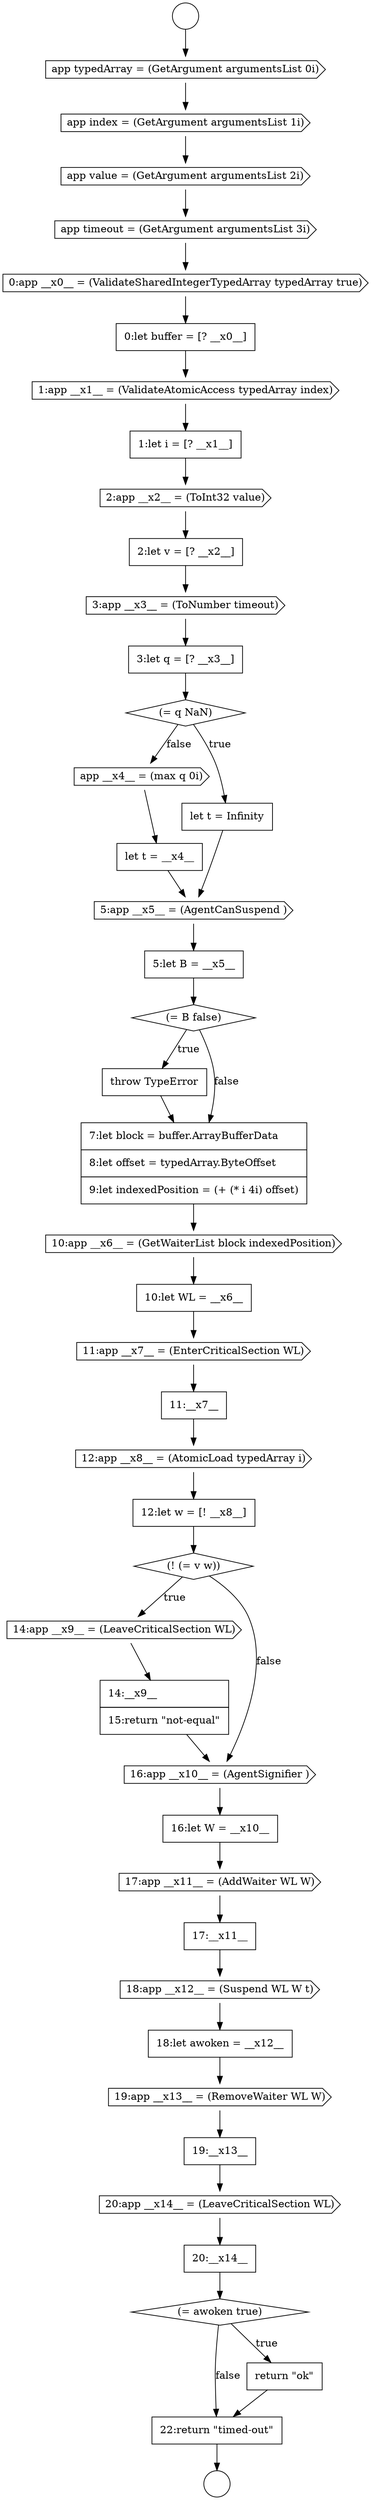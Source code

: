 digraph {
  node16236 [shape=diamond, label=<<font color="black">(! (= v w))</font>> color="black" fillcolor="white" style=filled]
  node16211 [shape=cds, label=<<font color="black">app value = (GetArgument argumentsList 2i)</font>> color="black" fillcolor="white" style=filled]
  node16223 [shape=cds, label=<<font color="black">app __x4__ = (max q 0i)</font>> color="black" fillcolor="white" style=filled]
  node16244 [shape=none, margin=0, label=<<font color="black">
    <table border="0" cellborder="1" cellspacing="0" cellpadding="10">
      <tr><td align="left">18:let awoken = __x12__</td></tr>
    </table>
  </font>> color="black" fillcolor="white" style=filled]
  node16219 [shape=cds, label=<<font color="black">3:app __x3__ = (ToNumber timeout)</font>> color="black" fillcolor="white" style=filled]
  node16227 [shape=diamond, label=<<font color="black">(= B false)</font>> color="black" fillcolor="white" style=filled]
  node16247 [shape=cds, label=<<font color="black">20:app __x14__ = (LeaveCriticalSection WL)</font>> color="black" fillcolor="white" style=filled]
  node16237 [shape=cds, label=<<font color="black">14:app __x9__ = (LeaveCriticalSection WL)</font>> color="black" fillcolor="white" style=filled]
  node16220 [shape=none, margin=0, label=<<font color="black">
    <table border="0" cellborder="1" cellspacing="0" cellpadding="10">
      <tr><td align="left">3:let q = [? __x3__]</td></tr>
    </table>
  </font>> color="black" fillcolor="white" style=filled]
  node16233 [shape=none, margin=0, label=<<font color="black">
    <table border="0" cellborder="1" cellspacing="0" cellpadding="10">
      <tr><td align="left">11:__x7__</td></tr>
    </table>
  </font>> color="black" fillcolor="white" style=filled]
  node16209 [shape=cds, label=<<font color="black">app typedArray = (GetArgument argumentsList 0i)</font>> color="black" fillcolor="white" style=filled]
  node16246 [shape=none, margin=0, label=<<font color="black">
    <table border="0" cellborder="1" cellspacing="0" cellpadding="10">
      <tr><td align="left">19:__x13__</td></tr>
    </table>
  </font>> color="black" fillcolor="white" style=filled]
  node16221 [shape=diamond, label=<<font color="black">(= q NaN)</font>> color="black" fillcolor="white" style=filled]
  node16230 [shape=cds, label=<<font color="black">10:app __x6__ = (GetWaiterList block indexedPosition)</font>> color="black" fillcolor="white" style=filled]
  node16245 [shape=cds, label=<<font color="black">19:app __x13__ = (RemoveWaiter WL W)</font>> color="black" fillcolor="white" style=filled]
  node16225 [shape=cds, label=<<font color="black">5:app __x5__ = (AgentCanSuspend )</font>> color="black" fillcolor="white" style=filled]
  node16218 [shape=none, margin=0, label=<<font color="black">
    <table border="0" cellborder="1" cellspacing="0" cellpadding="10">
      <tr><td align="left">2:let v = [? __x2__]</td></tr>
    </table>
  </font>> color="black" fillcolor="white" style=filled]
  node16239 [shape=cds, label=<<font color="black">16:app __x10__ = (AgentSignifier )</font>> color="black" fillcolor="white" style=filled]
  node16216 [shape=none, margin=0, label=<<font color="black">
    <table border="0" cellborder="1" cellspacing="0" cellpadding="10">
      <tr><td align="left">1:let i = [? __x1__]</td></tr>
    </table>
  </font>> color="black" fillcolor="white" style=filled]
  node16243 [shape=cds, label=<<font color="black">18:app __x12__ = (Suspend WL W t)</font>> color="black" fillcolor="white" style=filled]
  node16248 [shape=none, margin=0, label=<<font color="black">
    <table border="0" cellborder="1" cellspacing="0" cellpadding="10">
      <tr><td align="left">20:__x14__</td></tr>
    </table>
  </font>> color="black" fillcolor="white" style=filled]
  node16228 [shape=none, margin=0, label=<<font color="black">
    <table border="0" cellborder="1" cellspacing="0" cellpadding="10">
      <tr><td align="left">throw TypeError</td></tr>
    </table>
  </font>> color="black" fillcolor="white" style=filled]
  node16229 [shape=none, margin=0, label=<<font color="black">
    <table border="0" cellborder="1" cellspacing="0" cellpadding="10">
      <tr><td align="left">7:let block = buffer.ArrayBufferData</td></tr>
      <tr><td align="left">8:let offset = typedArray.ByteOffset</td></tr>
      <tr><td align="left">9:let indexedPosition = (+ (* i 4i) offset)</td></tr>
    </table>
  </font>> color="black" fillcolor="white" style=filled]
  node16251 [shape=none, margin=0, label=<<font color="black">
    <table border="0" cellborder="1" cellspacing="0" cellpadding="10">
      <tr><td align="left">22:return &quot;timed-out&quot;</td></tr>
    </table>
  </font>> color="black" fillcolor="white" style=filled]
  node16240 [shape=none, margin=0, label=<<font color="black">
    <table border="0" cellborder="1" cellspacing="0" cellpadding="10">
      <tr><td align="left">16:let W = __x10__</td></tr>
    </table>
  </font>> color="black" fillcolor="white" style=filled]
  node16208 [shape=circle label=" " color="black" fillcolor="white" style=filled]
  node16210 [shape=cds, label=<<font color="black">app index = (GetArgument argumentsList 1i)</font>> color="black" fillcolor="white" style=filled]
  node16215 [shape=cds, label=<<font color="black">1:app __x1__ = (ValidateAtomicAccess typedArray index)</font>> color="black" fillcolor="white" style=filled]
  node16232 [shape=cds, label=<<font color="black">11:app __x7__ = (EnterCriticalSection WL)</font>> color="black" fillcolor="white" style=filled]
  node16242 [shape=none, margin=0, label=<<font color="black">
    <table border="0" cellborder="1" cellspacing="0" cellpadding="10">
      <tr><td align="left">17:__x11__</td></tr>
    </table>
  </font>> color="black" fillcolor="white" style=filled]
  node16226 [shape=none, margin=0, label=<<font color="black">
    <table border="0" cellborder="1" cellspacing="0" cellpadding="10">
      <tr><td align="left">5:let B = __x5__</td></tr>
    </table>
  </font>> color="black" fillcolor="white" style=filled]
  node16231 [shape=none, margin=0, label=<<font color="black">
    <table border="0" cellborder="1" cellspacing="0" cellpadding="10">
      <tr><td align="left">10:let WL = __x6__</td></tr>
    </table>
  </font>> color="black" fillcolor="white" style=filled]
  node16214 [shape=none, margin=0, label=<<font color="black">
    <table border="0" cellborder="1" cellspacing="0" cellpadding="10">
      <tr><td align="left">0:let buffer = [? __x0__]</td></tr>
    </table>
  </font>> color="black" fillcolor="white" style=filled]
  node16241 [shape=cds, label=<<font color="black">17:app __x11__ = (AddWaiter WL W)</font>> color="black" fillcolor="white" style=filled]
  node16238 [shape=none, margin=0, label=<<font color="black">
    <table border="0" cellborder="1" cellspacing="0" cellpadding="10">
      <tr><td align="left">14:__x9__</td></tr>
      <tr><td align="left">15:return &quot;not-equal&quot;</td></tr>
    </table>
  </font>> color="black" fillcolor="white" style=filled]
  node16217 [shape=cds, label=<<font color="black">2:app __x2__ = (ToInt32 value)</font>> color="black" fillcolor="white" style=filled]
  node16249 [shape=diamond, label=<<font color="black">(= awoken true)</font>> color="black" fillcolor="white" style=filled]
  node16234 [shape=cds, label=<<font color="black">12:app __x8__ = (AtomicLoad typedArray i)</font>> color="black" fillcolor="white" style=filled]
  node16212 [shape=cds, label=<<font color="black">app timeout = (GetArgument argumentsList 3i)</font>> color="black" fillcolor="white" style=filled]
  node16213 [shape=cds, label=<<font color="black">0:app __x0__ = (ValidateSharedIntegerTypedArray typedArray true)</font>> color="black" fillcolor="white" style=filled]
  node16235 [shape=none, margin=0, label=<<font color="black">
    <table border="0" cellborder="1" cellspacing="0" cellpadding="10">
      <tr><td align="left">12:let w = [! __x8__]</td></tr>
    </table>
  </font>> color="black" fillcolor="white" style=filled]
  node16207 [shape=circle label=" " color="black" fillcolor="white" style=filled]
  node16224 [shape=none, margin=0, label=<<font color="black">
    <table border="0" cellborder="1" cellspacing="0" cellpadding="10">
      <tr><td align="left">let t = __x4__</td></tr>
    </table>
  </font>> color="black" fillcolor="white" style=filled]
  node16222 [shape=none, margin=0, label=<<font color="black">
    <table border="0" cellborder="1" cellspacing="0" cellpadding="10">
      <tr><td align="left">let t = Infinity</td></tr>
    </table>
  </font>> color="black" fillcolor="white" style=filled]
  node16250 [shape=none, margin=0, label=<<font color="black">
    <table border="0" cellborder="1" cellspacing="0" cellpadding="10">
      <tr><td align="left">return &quot;ok&quot;</td></tr>
    </table>
  </font>> color="black" fillcolor="white" style=filled]
  node16227 -> node16228 [label=<<font color="black">true</font>> color="black"]
  node16227 -> node16229 [label=<<font color="black">false</font>> color="black"]
  node16210 -> node16211 [ color="black"]
  node16226 -> node16227 [ color="black"]
  node16241 -> node16242 [ color="black"]
  node16219 -> node16220 [ color="black"]
  node16216 -> node16217 [ color="black"]
  node16242 -> node16243 [ color="black"]
  node16225 -> node16226 [ color="black"]
  node16237 -> node16238 [ color="black"]
  node16217 -> node16218 [ color="black"]
  node16245 -> node16246 [ color="black"]
  node16213 -> node16214 [ color="black"]
  node16238 -> node16239 [ color="black"]
  node16218 -> node16219 [ color="black"]
  node16209 -> node16210 [ color="black"]
  node16221 -> node16222 [label=<<font color="black">true</font>> color="black"]
  node16221 -> node16223 [label=<<font color="black">false</font>> color="black"]
  node16244 -> node16245 [ color="black"]
  node16229 -> node16230 [ color="black"]
  node16215 -> node16216 [ color="black"]
  node16233 -> node16234 [ color="black"]
  node16247 -> node16248 [ color="black"]
  node16230 -> node16231 [ color="black"]
  node16235 -> node16236 [ color="black"]
  node16248 -> node16249 [ color="black"]
  node16251 -> node16208 [ color="black"]
  node16239 -> node16240 [ color="black"]
  node16220 -> node16221 [ color="black"]
  node16231 -> node16232 [ color="black"]
  node16240 -> node16241 [ color="black"]
  node16214 -> node16215 [ color="black"]
  node16243 -> node16244 [ color="black"]
  node16224 -> node16225 [ color="black"]
  node16234 -> node16235 [ color="black"]
  node16212 -> node16213 [ color="black"]
  node16250 -> node16251 [ color="black"]
  node16236 -> node16237 [label=<<font color="black">true</font>> color="black"]
  node16236 -> node16239 [label=<<font color="black">false</font>> color="black"]
  node16228 -> node16229 [ color="black"]
  node16232 -> node16233 [ color="black"]
  node16223 -> node16224 [ color="black"]
  node16246 -> node16247 [ color="black"]
  node16207 -> node16209 [ color="black"]
  node16222 -> node16225 [ color="black"]
  node16211 -> node16212 [ color="black"]
  node16249 -> node16250 [label=<<font color="black">true</font>> color="black"]
  node16249 -> node16251 [label=<<font color="black">false</font>> color="black"]
}
